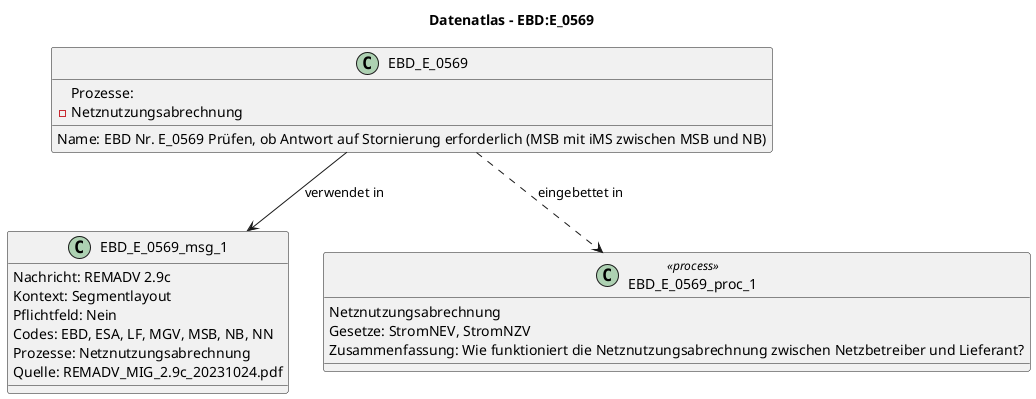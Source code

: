 @startuml
title Datenatlas – EBD:E_0569
class EBD_E_0569 {
  Name: EBD Nr. E_0569 Prüfen, ob Antwort auf Stornierung erforderlich (MSB mit iMS zwischen MSB und NB)
  Prozesse:
    - Netznutzungsabrechnung
}
class EBD_E_0569_msg_1 {
  Nachricht: REMADV 2.9c
  Kontext: Segmentlayout
  Pflichtfeld: Nein
  Codes: EBD, ESA, LF, MGV, MSB, NB, NN
  Prozesse: Netznutzungsabrechnung
  Quelle: REMADV_MIG_2.9c_20231024.pdf
}
EBD_E_0569 --> EBD_E_0569_msg_1 : verwendet in
class EBD_E_0569_proc_1 <<process>> {
  Netznutzungsabrechnung
  Gesetze: StromNEV, StromNZV
  Zusammenfassung: Wie funktioniert die Netznutzungsabrechnung zwischen Netzbetreiber und Lieferant?
}
EBD_E_0569 ..> EBD_E_0569_proc_1 : eingebettet in
@enduml